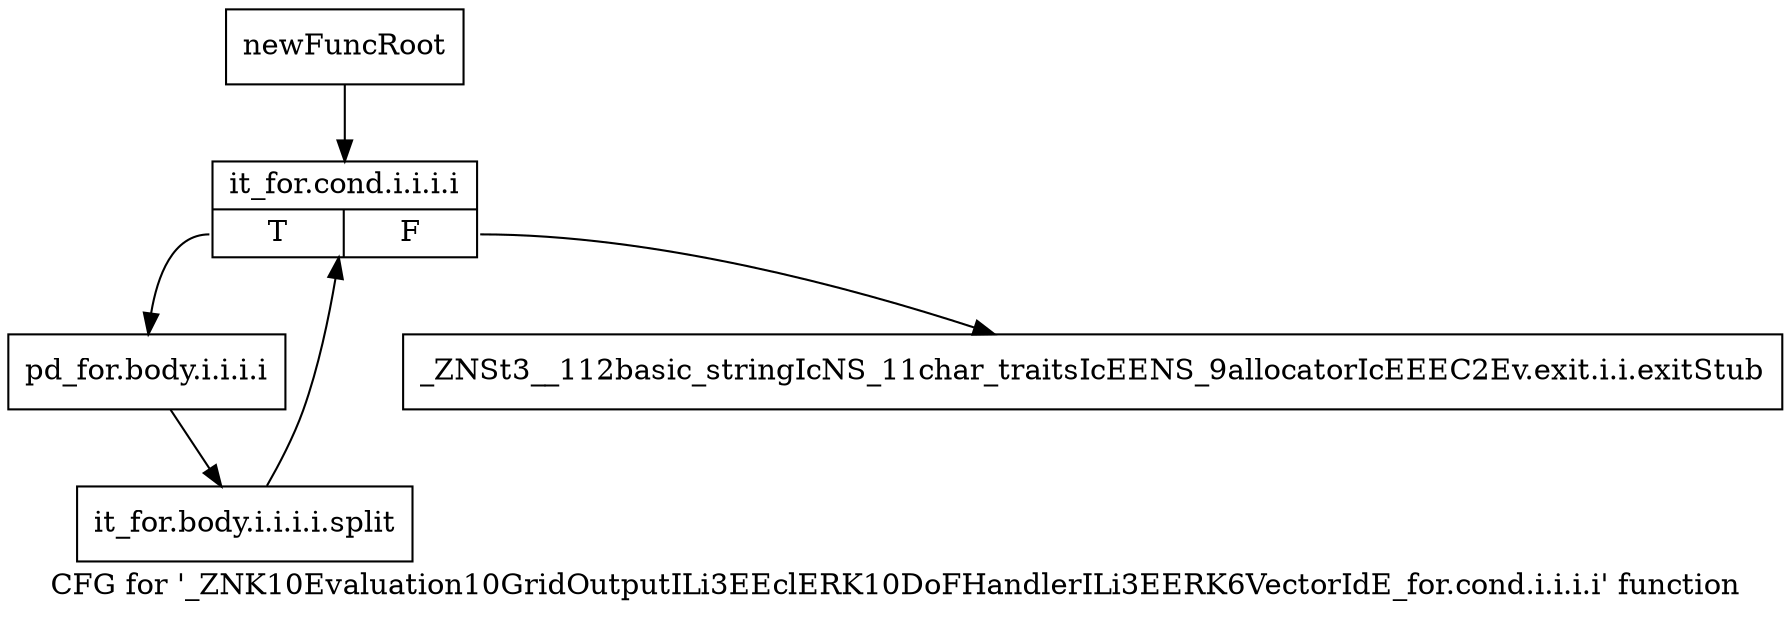 digraph "CFG for '_ZNK10Evaluation10GridOutputILi3EEclERK10DoFHandlerILi3EERK6VectorIdE_for.cond.i.i.i.i' function" {
	label="CFG for '_ZNK10Evaluation10GridOutputILi3EEclERK10DoFHandlerILi3EERK6VectorIdE_for.cond.i.i.i.i' function";

	Node0x9749960 [shape=record,label="{newFuncRoot}"];
	Node0x9749960 -> Node0x9749a00;
	Node0x97499b0 [shape=record,label="{_ZNSt3__112basic_stringIcNS_11char_traitsIcEENS_9allocatorIcEEEC2Ev.exit.i.i.exitStub}"];
	Node0x9749a00 [shape=record,label="{it_for.cond.i.i.i.i|{<s0>T|<s1>F}}"];
	Node0x9749a00:s0 -> Node0x9749a50;
	Node0x9749a00:s1 -> Node0x97499b0;
	Node0x9749a50 [shape=record,label="{pd_for.body.i.i.i.i}"];
	Node0x9749a50 -> Node0xba8ea30;
	Node0xba8ea30 [shape=record,label="{it_for.body.i.i.i.i.split}"];
	Node0xba8ea30 -> Node0x9749a00;
}

